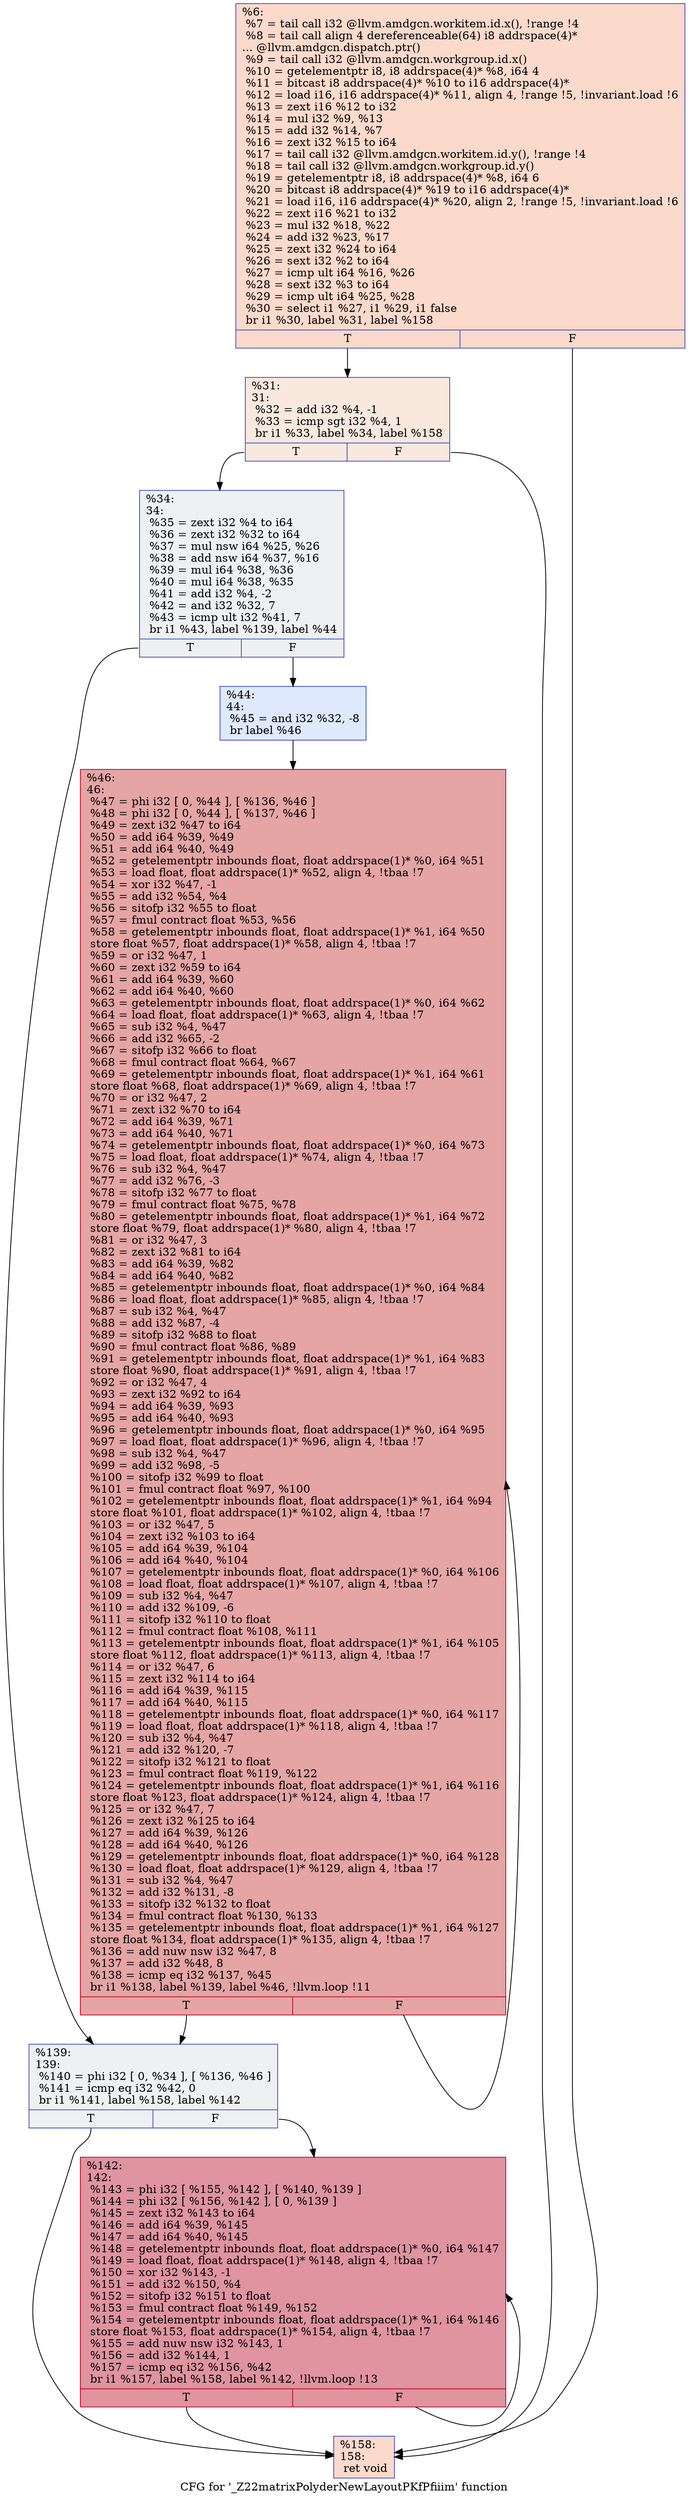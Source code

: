 digraph "CFG for '_Z22matrixPolyderNewLayoutPKfPfiiim' function" {
	label="CFG for '_Z22matrixPolyderNewLayoutPKfPfiiim' function";

	Node0x4c3b970 [shape=record,color="#3d50c3ff", style=filled, fillcolor="#f7a88970",label="{%6:\l  %7 = tail call i32 @llvm.amdgcn.workitem.id.x(), !range !4\l  %8 = tail call align 4 dereferenceable(64) i8 addrspace(4)*\l... @llvm.amdgcn.dispatch.ptr()\l  %9 = tail call i32 @llvm.amdgcn.workgroup.id.x()\l  %10 = getelementptr i8, i8 addrspace(4)* %8, i64 4\l  %11 = bitcast i8 addrspace(4)* %10 to i16 addrspace(4)*\l  %12 = load i16, i16 addrspace(4)* %11, align 4, !range !5, !invariant.load !6\l  %13 = zext i16 %12 to i32\l  %14 = mul i32 %9, %13\l  %15 = add i32 %14, %7\l  %16 = zext i32 %15 to i64\l  %17 = tail call i32 @llvm.amdgcn.workitem.id.y(), !range !4\l  %18 = tail call i32 @llvm.amdgcn.workgroup.id.y()\l  %19 = getelementptr i8, i8 addrspace(4)* %8, i64 6\l  %20 = bitcast i8 addrspace(4)* %19 to i16 addrspace(4)*\l  %21 = load i16, i16 addrspace(4)* %20, align 2, !range !5, !invariant.load !6\l  %22 = zext i16 %21 to i32\l  %23 = mul i32 %18, %22\l  %24 = add i32 %23, %17\l  %25 = zext i32 %24 to i64\l  %26 = sext i32 %2 to i64\l  %27 = icmp ult i64 %16, %26\l  %28 = sext i32 %3 to i64\l  %29 = icmp ult i64 %25, %28\l  %30 = select i1 %27, i1 %29, i1 false\l  br i1 %30, label %31, label %158\l|{<s0>T|<s1>F}}"];
	Node0x4c3b970:s0 -> Node0x4c3f5e0;
	Node0x4c3b970:s1 -> Node0x4c3f670;
	Node0x4c3f5e0 [shape=record,color="#3d50c3ff", style=filled, fillcolor="#f2cab570",label="{%31:\l31:                                               \l  %32 = add i32 %4, -1\l  %33 = icmp sgt i32 %4, 1\l  br i1 %33, label %34, label %158\l|{<s0>T|<s1>F}}"];
	Node0x4c3f5e0:s0 -> Node0x4c3d920;
	Node0x4c3f5e0:s1 -> Node0x4c3f670;
	Node0x4c3d920 [shape=record,color="#3d50c3ff", style=filled, fillcolor="#d9dce170",label="{%34:\l34:                                               \l  %35 = zext i32 %4 to i64\l  %36 = zext i32 %32 to i64\l  %37 = mul nsw i64 %25, %26\l  %38 = add nsw i64 %37, %16\l  %39 = mul i64 %38, %36\l  %40 = mul i64 %38, %35\l  %41 = add i32 %4, -2\l  %42 = and i32 %32, 7\l  %43 = icmp ult i32 %41, 7\l  br i1 %43, label %139, label %44\l|{<s0>T|<s1>F}}"];
	Node0x4c3d920:s0 -> Node0x4c40060;
	Node0x4c3d920:s1 -> Node0x4c400b0;
	Node0x4c400b0 [shape=record,color="#3d50c3ff", style=filled, fillcolor="#b5cdfa70",label="{%44:\l44:                                               \l  %45 = and i32 %32, -8\l  br label %46\l}"];
	Node0x4c400b0 -> Node0x4c402b0;
	Node0x4c402b0 [shape=record,color="#b70d28ff", style=filled, fillcolor="#c5333470",label="{%46:\l46:                                               \l  %47 = phi i32 [ 0, %44 ], [ %136, %46 ]\l  %48 = phi i32 [ 0, %44 ], [ %137, %46 ]\l  %49 = zext i32 %47 to i64\l  %50 = add i64 %39, %49\l  %51 = add i64 %40, %49\l  %52 = getelementptr inbounds float, float addrspace(1)* %0, i64 %51\l  %53 = load float, float addrspace(1)* %52, align 4, !tbaa !7\l  %54 = xor i32 %47, -1\l  %55 = add i32 %54, %4\l  %56 = sitofp i32 %55 to float\l  %57 = fmul contract float %53, %56\l  %58 = getelementptr inbounds float, float addrspace(1)* %1, i64 %50\l  store float %57, float addrspace(1)* %58, align 4, !tbaa !7\l  %59 = or i32 %47, 1\l  %60 = zext i32 %59 to i64\l  %61 = add i64 %39, %60\l  %62 = add i64 %40, %60\l  %63 = getelementptr inbounds float, float addrspace(1)* %0, i64 %62\l  %64 = load float, float addrspace(1)* %63, align 4, !tbaa !7\l  %65 = sub i32 %4, %47\l  %66 = add i32 %65, -2\l  %67 = sitofp i32 %66 to float\l  %68 = fmul contract float %64, %67\l  %69 = getelementptr inbounds float, float addrspace(1)* %1, i64 %61\l  store float %68, float addrspace(1)* %69, align 4, !tbaa !7\l  %70 = or i32 %47, 2\l  %71 = zext i32 %70 to i64\l  %72 = add i64 %39, %71\l  %73 = add i64 %40, %71\l  %74 = getelementptr inbounds float, float addrspace(1)* %0, i64 %73\l  %75 = load float, float addrspace(1)* %74, align 4, !tbaa !7\l  %76 = sub i32 %4, %47\l  %77 = add i32 %76, -3\l  %78 = sitofp i32 %77 to float\l  %79 = fmul contract float %75, %78\l  %80 = getelementptr inbounds float, float addrspace(1)* %1, i64 %72\l  store float %79, float addrspace(1)* %80, align 4, !tbaa !7\l  %81 = or i32 %47, 3\l  %82 = zext i32 %81 to i64\l  %83 = add i64 %39, %82\l  %84 = add i64 %40, %82\l  %85 = getelementptr inbounds float, float addrspace(1)* %0, i64 %84\l  %86 = load float, float addrspace(1)* %85, align 4, !tbaa !7\l  %87 = sub i32 %4, %47\l  %88 = add i32 %87, -4\l  %89 = sitofp i32 %88 to float\l  %90 = fmul contract float %86, %89\l  %91 = getelementptr inbounds float, float addrspace(1)* %1, i64 %83\l  store float %90, float addrspace(1)* %91, align 4, !tbaa !7\l  %92 = or i32 %47, 4\l  %93 = zext i32 %92 to i64\l  %94 = add i64 %39, %93\l  %95 = add i64 %40, %93\l  %96 = getelementptr inbounds float, float addrspace(1)* %0, i64 %95\l  %97 = load float, float addrspace(1)* %96, align 4, !tbaa !7\l  %98 = sub i32 %4, %47\l  %99 = add i32 %98, -5\l  %100 = sitofp i32 %99 to float\l  %101 = fmul contract float %97, %100\l  %102 = getelementptr inbounds float, float addrspace(1)* %1, i64 %94\l  store float %101, float addrspace(1)* %102, align 4, !tbaa !7\l  %103 = or i32 %47, 5\l  %104 = zext i32 %103 to i64\l  %105 = add i64 %39, %104\l  %106 = add i64 %40, %104\l  %107 = getelementptr inbounds float, float addrspace(1)* %0, i64 %106\l  %108 = load float, float addrspace(1)* %107, align 4, !tbaa !7\l  %109 = sub i32 %4, %47\l  %110 = add i32 %109, -6\l  %111 = sitofp i32 %110 to float\l  %112 = fmul contract float %108, %111\l  %113 = getelementptr inbounds float, float addrspace(1)* %1, i64 %105\l  store float %112, float addrspace(1)* %113, align 4, !tbaa !7\l  %114 = or i32 %47, 6\l  %115 = zext i32 %114 to i64\l  %116 = add i64 %39, %115\l  %117 = add i64 %40, %115\l  %118 = getelementptr inbounds float, float addrspace(1)* %0, i64 %117\l  %119 = load float, float addrspace(1)* %118, align 4, !tbaa !7\l  %120 = sub i32 %4, %47\l  %121 = add i32 %120, -7\l  %122 = sitofp i32 %121 to float\l  %123 = fmul contract float %119, %122\l  %124 = getelementptr inbounds float, float addrspace(1)* %1, i64 %116\l  store float %123, float addrspace(1)* %124, align 4, !tbaa !7\l  %125 = or i32 %47, 7\l  %126 = zext i32 %125 to i64\l  %127 = add i64 %39, %126\l  %128 = add i64 %40, %126\l  %129 = getelementptr inbounds float, float addrspace(1)* %0, i64 %128\l  %130 = load float, float addrspace(1)* %129, align 4, !tbaa !7\l  %131 = sub i32 %4, %47\l  %132 = add i32 %131, -8\l  %133 = sitofp i32 %132 to float\l  %134 = fmul contract float %130, %133\l  %135 = getelementptr inbounds float, float addrspace(1)* %1, i64 %127\l  store float %134, float addrspace(1)* %135, align 4, !tbaa !7\l  %136 = add nuw nsw i32 %47, 8\l  %137 = add i32 %48, 8\l  %138 = icmp eq i32 %137, %45\l  br i1 %138, label %139, label %46, !llvm.loop !11\l|{<s0>T|<s1>F}}"];
	Node0x4c402b0:s0 -> Node0x4c40060;
	Node0x4c402b0:s1 -> Node0x4c402b0;
	Node0x4c40060 [shape=record,color="#3d50c3ff", style=filled, fillcolor="#d9dce170",label="{%139:\l139:                                              \l  %140 = phi i32 [ 0, %34 ], [ %136, %46 ]\l  %141 = icmp eq i32 %42, 0\l  br i1 %141, label %158, label %142\l|{<s0>T|<s1>F}}"];
	Node0x4c40060:s0 -> Node0x4c3f670;
	Node0x4c40060:s1 -> Node0x4c44ce0;
	Node0x4c44ce0 [shape=record,color="#b70d28ff", style=filled, fillcolor="#b70d2870",label="{%142:\l142:                                              \l  %143 = phi i32 [ %155, %142 ], [ %140, %139 ]\l  %144 = phi i32 [ %156, %142 ], [ 0, %139 ]\l  %145 = zext i32 %143 to i64\l  %146 = add i64 %39, %145\l  %147 = add i64 %40, %145\l  %148 = getelementptr inbounds float, float addrspace(1)* %0, i64 %147\l  %149 = load float, float addrspace(1)* %148, align 4, !tbaa !7\l  %150 = xor i32 %143, -1\l  %151 = add i32 %150, %4\l  %152 = sitofp i32 %151 to float\l  %153 = fmul contract float %149, %152\l  %154 = getelementptr inbounds float, float addrspace(1)* %1, i64 %146\l  store float %153, float addrspace(1)* %154, align 4, !tbaa !7\l  %155 = add nuw nsw i32 %143, 1\l  %156 = add i32 %144, 1\l  %157 = icmp eq i32 %156, %42\l  br i1 %157, label %158, label %142, !llvm.loop !13\l|{<s0>T|<s1>F}}"];
	Node0x4c44ce0:s0 -> Node0x4c3f670;
	Node0x4c44ce0:s1 -> Node0x4c44ce0;
	Node0x4c3f670 [shape=record,color="#3d50c3ff", style=filled, fillcolor="#f7a88970",label="{%158:\l158:                                              \l  ret void\l}"];
}
